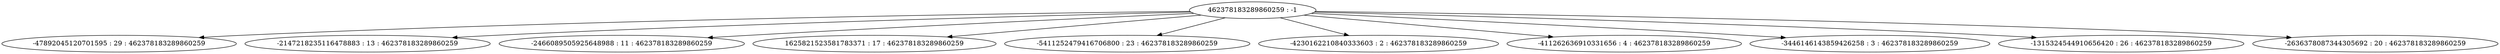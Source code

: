 digraph "plots_30/tree_6.dot" {
	0 [label="462378183289860259 : -1"]
	1 [label="-47892045120701595 : 29 : 462378183289860259"]
	2 [label="-2147218235116478883 : 13 : 462378183289860259"]
	3 [label="-2466089505925648988 : 11 : 462378183289860259"]
	4 [label="1625821523581783371 : 17 : 462378183289860259"]
	5 [label="-5411252479416706800 : 23 : 462378183289860259"]
	6 [label="-4230162210840333603 : 2 : 462378183289860259"]
	7 [label="-411262636910331656 : 4 : 462378183289860259"]
	8 [label="-3446146143859426258 : 3 : 462378183289860259"]
	9 [label="-1315324544910656420 : 26 : 462378183289860259"]
	10 [label="-2636378087344305692 : 20 : 462378183289860259"]
	0 -> 1
	0 -> 2
	0 -> 3
	0 -> 4
	0 -> 5
	0 -> 6
	0 -> 7
	0 -> 8
	0 -> 9
	0 -> 10
}
